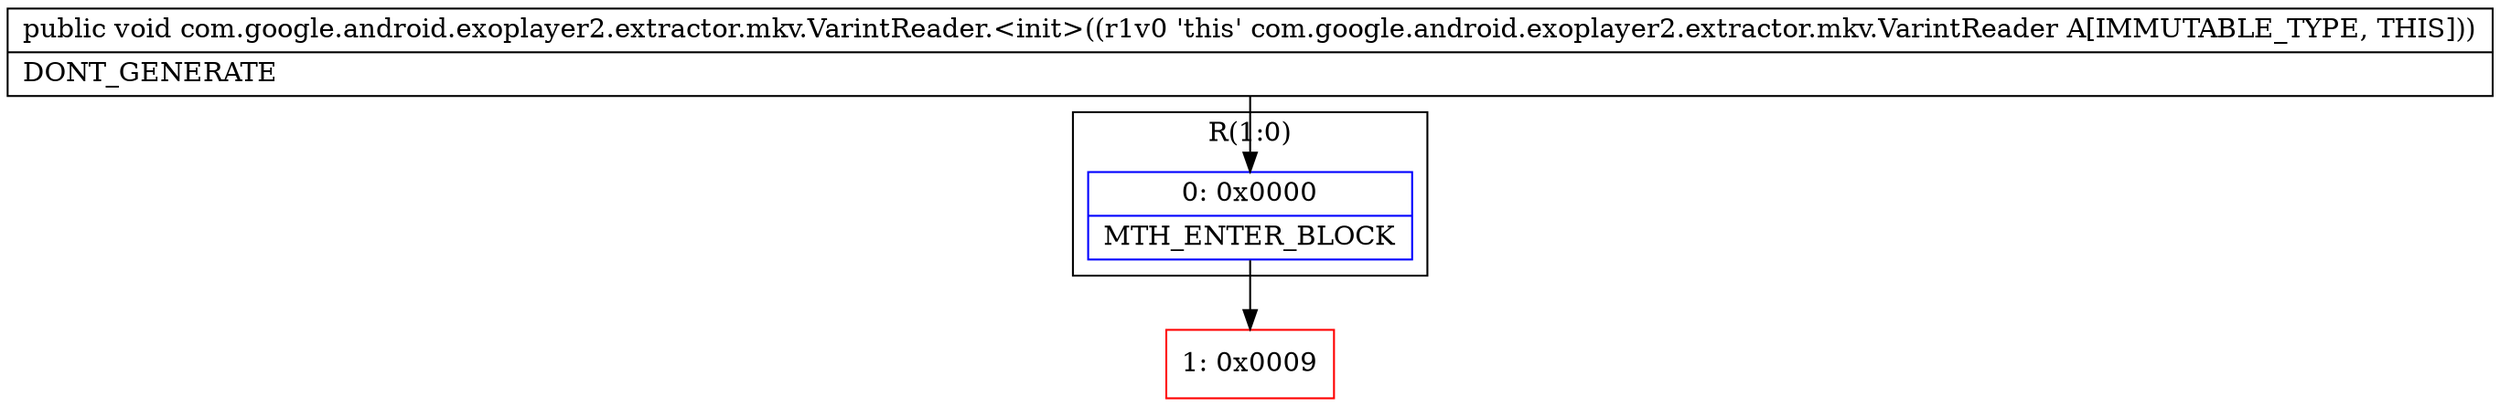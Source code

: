 digraph "CFG forcom.google.android.exoplayer2.extractor.mkv.VarintReader.\<init\>()V" {
subgraph cluster_Region_1004422877 {
label = "R(1:0)";
node [shape=record,color=blue];
Node_0 [shape=record,label="{0\:\ 0x0000|MTH_ENTER_BLOCK\l}"];
}
Node_1 [shape=record,color=red,label="{1\:\ 0x0009}"];
MethodNode[shape=record,label="{public void com.google.android.exoplayer2.extractor.mkv.VarintReader.\<init\>((r1v0 'this' com.google.android.exoplayer2.extractor.mkv.VarintReader A[IMMUTABLE_TYPE, THIS]))  | DONT_GENERATE\l}"];
MethodNode -> Node_0;
Node_0 -> Node_1;
}

